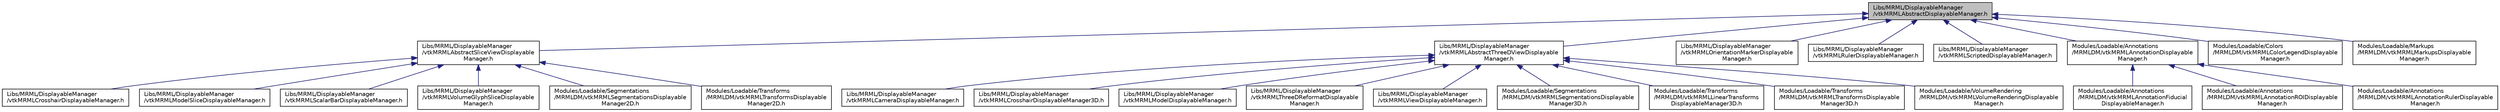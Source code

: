 digraph "Libs/MRML/DisplayableManager/vtkMRMLAbstractDisplayableManager.h"
{
  bgcolor="transparent";
  edge [fontname="Helvetica",fontsize="10",labelfontname="Helvetica",labelfontsize="10"];
  node [fontname="Helvetica",fontsize="10",shape=record];
  Node10 [label="Libs/MRML/DisplayableManager\l/vtkMRMLAbstractDisplayableManager.h",height=0.2,width=0.4,color="black", fillcolor="grey75", style="filled", fontcolor="black"];
  Node10 -> Node11 [dir="back",color="midnightblue",fontsize="10",style="solid",fontname="Helvetica"];
  Node11 [label="Libs/MRML/DisplayableManager\l/vtkMRMLAbstractSliceViewDisplayable\lManager.h",height=0.2,width=0.4,color="black",URL="$vtkMRMLAbstractSliceViewDisplayableManager_8h.html"];
  Node11 -> Node12 [dir="back",color="midnightblue",fontsize="10",style="solid",fontname="Helvetica"];
  Node12 [label="Libs/MRML/DisplayableManager\l/vtkMRMLCrosshairDisplayableManager.h",height=0.2,width=0.4,color="black",URL="$vtkMRMLCrosshairDisplayableManager_8h.html"];
  Node11 -> Node13 [dir="back",color="midnightblue",fontsize="10",style="solid",fontname="Helvetica"];
  Node13 [label="Libs/MRML/DisplayableManager\l/vtkMRMLModelSliceDisplayableManager.h",height=0.2,width=0.4,color="black",URL="$vtkMRMLModelSliceDisplayableManager_8h.html"];
  Node11 -> Node14 [dir="back",color="midnightblue",fontsize="10",style="solid",fontname="Helvetica"];
  Node14 [label="Libs/MRML/DisplayableManager\l/vtkMRMLScalarBarDisplayableManager.h",height=0.2,width=0.4,color="black",URL="$vtkMRMLScalarBarDisplayableManager_8h.html"];
  Node11 -> Node15 [dir="back",color="midnightblue",fontsize="10",style="solid",fontname="Helvetica"];
  Node15 [label="Libs/MRML/DisplayableManager\l/vtkMRMLVolumeGlyphSliceDisplayable\lManager.h",height=0.2,width=0.4,color="black",URL="$vtkMRMLVolumeGlyphSliceDisplayableManager_8h.html"];
  Node11 -> Node16 [dir="back",color="midnightblue",fontsize="10",style="solid",fontname="Helvetica"];
  Node16 [label="Modules/Loadable/Segmentations\l/MRMLDM/vtkMRMLSegmentationsDisplayable\lManager2D.h",height=0.2,width=0.4,color="black",URL="$vtkMRMLSegmentationsDisplayableManager2D_8h.html"];
  Node11 -> Node17 [dir="back",color="midnightblue",fontsize="10",style="solid",fontname="Helvetica"];
  Node17 [label="Modules/Loadable/Transforms\l/MRMLDM/vtkMRMLTransformsDisplayable\lManager2D.h",height=0.2,width=0.4,color="black",URL="$vtkMRMLTransformsDisplayableManager2D_8h.html"];
  Node10 -> Node18 [dir="back",color="midnightblue",fontsize="10",style="solid",fontname="Helvetica"];
  Node18 [label="Libs/MRML/DisplayableManager\l/vtkMRMLAbstractThreeDViewDisplayable\lManager.h",height=0.2,width=0.4,color="black",URL="$vtkMRMLAbstractThreeDViewDisplayableManager_8h.html"];
  Node18 -> Node19 [dir="back",color="midnightblue",fontsize="10",style="solid",fontname="Helvetica"];
  Node19 [label="Libs/MRML/DisplayableManager\l/vtkMRMLCameraDisplayableManager.h",height=0.2,width=0.4,color="black",URL="$vtkMRMLCameraDisplayableManager_8h.html"];
  Node18 -> Node20 [dir="back",color="midnightblue",fontsize="10",style="solid",fontname="Helvetica"];
  Node20 [label="Libs/MRML/DisplayableManager\l/vtkMRMLCrosshairDisplayableManager3D.h",height=0.2,width=0.4,color="black",URL="$vtkMRMLCrosshairDisplayableManager3D_8h.html"];
  Node18 -> Node21 [dir="back",color="midnightblue",fontsize="10",style="solid",fontname="Helvetica"];
  Node21 [label="Libs/MRML/DisplayableManager\l/vtkMRMLModelDisplayableManager.h",height=0.2,width=0.4,color="black",URL="$vtkMRMLModelDisplayableManager_8h.html"];
  Node18 -> Node22 [dir="back",color="midnightblue",fontsize="10",style="solid",fontname="Helvetica"];
  Node22 [label="Libs/MRML/DisplayableManager\l/vtkMRMLThreeDReformatDisplayable\lManager.h",height=0.2,width=0.4,color="black",URL="$vtkMRMLThreeDReformatDisplayableManager_8h.html"];
  Node18 -> Node23 [dir="back",color="midnightblue",fontsize="10",style="solid",fontname="Helvetica"];
  Node23 [label="Libs/MRML/DisplayableManager\l/vtkMRMLViewDisplayableManager.h",height=0.2,width=0.4,color="black",URL="$vtkMRMLViewDisplayableManager_8h.html"];
  Node18 -> Node24 [dir="back",color="midnightblue",fontsize="10",style="solid",fontname="Helvetica"];
  Node24 [label="Modules/Loadable/Segmentations\l/MRMLDM/vtkMRMLSegmentationsDisplayable\lManager3D.h",height=0.2,width=0.4,color="black",URL="$vtkMRMLSegmentationsDisplayableManager3D_8h.html"];
  Node18 -> Node25 [dir="back",color="midnightblue",fontsize="10",style="solid",fontname="Helvetica"];
  Node25 [label="Modules/Loadable/Transforms\l/MRMLDM/vtkMRMLLinearTransforms\lDisplayableManager3D.h",height=0.2,width=0.4,color="black",URL="$vtkMRMLLinearTransformsDisplayableManager3D_8h.html"];
  Node18 -> Node26 [dir="back",color="midnightblue",fontsize="10",style="solid",fontname="Helvetica"];
  Node26 [label="Modules/Loadable/Transforms\l/MRMLDM/vtkMRMLTransformsDisplayable\lManager3D.h",height=0.2,width=0.4,color="black",URL="$vtkMRMLTransformsDisplayableManager3D_8h.html"];
  Node18 -> Node27 [dir="back",color="midnightblue",fontsize="10",style="solid",fontname="Helvetica"];
  Node27 [label="Modules/Loadable/VolumeRendering\l/MRMLDM/vtkMRMLVolumeRenderingDisplayable\lManager.h",height=0.2,width=0.4,color="black",URL="$vtkMRMLVolumeRenderingDisplayableManager_8h.html"];
  Node10 -> Node28 [dir="back",color="midnightblue",fontsize="10",style="solid",fontname="Helvetica"];
  Node28 [label="Libs/MRML/DisplayableManager\l/vtkMRMLOrientationMarkerDisplayable\lManager.h",height=0.2,width=0.4,color="black",URL="$vtkMRMLOrientationMarkerDisplayableManager_8h.html"];
  Node10 -> Node29 [dir="back",color="midnightblue",fontsize="10",style="solid",fontname="Helvetica"];
  Node29 [label="Libs/MRML/DisplayableManager\l/vtkMRMLRulerDisplayableManager.h",height=0.2,width=0.4,color="black",URL="$vtkMRMLRulerDisplayableManager_8h.html"];
  Node10 -> Node30 [dir="back",color="midnightblue",fontsize="10",style="solid",fontname="Helvetica"];
  Node30 [label="Libs/MRML/DisplayableManager\l/vtkMRMLScriptedDisplayableManager.h",height=0.2,width=0.4,color="black",URL="$vtkMRMLScriptedDisplayableManager_8h.html"];
  Node10 -> Node31 [dir="back",color="midnightblue",fontsize="10",style="solid",fontname="Helvetica"];
  Node31 [label="Modules/Loadable/Annotations\l/MRMLDM/vtkMRMLAnnotationDisplayable\lManager.h",height=0.2,width=0.4,color="black",URL="$vtkMRMLAnnotationDisplayableManager_8h.html"];
  Node31 -> Node32 [dir="back",color="midnightblue",fontsize="10",style="solid",fontname="Helvetica"];
  Node32 [label="Modules/Loadable/Annotations\l/MRMLDM/vtkMRMLAnnotationFiducial\lDisplayableManager.h",height=0.2,width=0.4,color="black",URL="$vtkMRMLAnnotationFiducialDisplayableManager_8h.html"];
  Node31 -> Node33 [dir="back",color="midnightblue",fontsize="10",style="solid",fontname="Helvetica"];
  Node33 [label="Modules/Loadable/Annotations\l/MRMLDM/vtkMRMLAnnotationROIDisplayable\lManager.h",height=0.2,width=0.4,color="black",URL="$vtkMRMLAnnotationROIDisplayableManager_8h.html"];
  Node31 -> Node34 [dir="back",color="midnightblue",fontsize="10",style="solid",fontname="Helvetica"];
  Node34 [label="Modules/Loadable/Annotations\l/MRMLDM/vtkMRMLAnnotationRulerDisplayable\lManager.h",height=0.2,width=0.4,color="black",URL="$vtkMRMLAnnotationRulerDisplayableManager_8h.html"];
  Node10 -> Node35 [dir="back",color="midnightblue",fontsize="10",style="solid",fontname="Helvetica"];
  Node35 [label="Modules/Loadable/Colors\l/MRMLDM/vtkMRMLColorLegendDisplayable\lManager.h",height=0.2,width=0.4,color="black",URL="$vtkMRMLColorLegendDisplayableManager_8h.html"];
  Node10 -> Node36 [dir="back",color="midnightblue",fontsize="10",style="solid",fontname="Helvetica"];
  Node36 [label="Modules/Loadable/Markups\l/MRMLDM/vtkMRMLMarkupsDisplayable\lManager.h",height=0.2,width=0.4,color="black",URL="$vtkMRMLMarkupsDisplayableManager_8h.html"];
}
